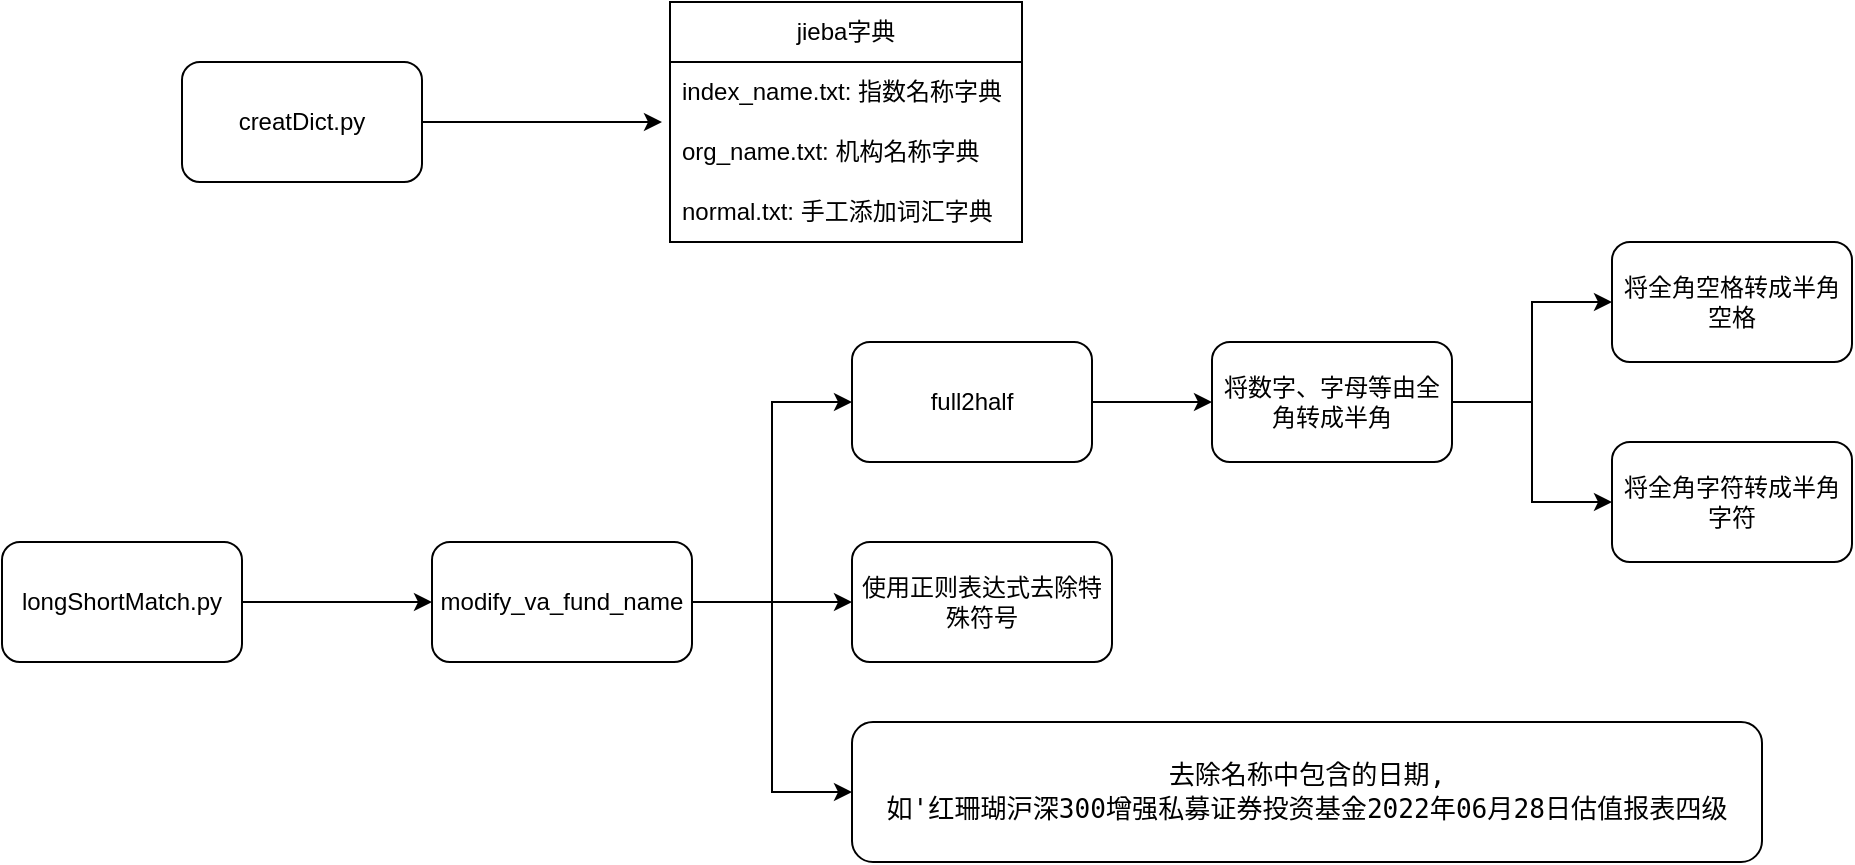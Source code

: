 <mxfile version="20.6.2" type="github">
  <diagram id="Afjl5BVPWA9B6We7718j" name="第 1 页">
    <mxGraphModel dx="1345" dy="754" grid="1" gridSize="10" guides="1" tooltips="1" connect="1" arrows="1" fold="1" page="1" pageScale="1" pageWidth="827" pageHeight="1169" math="0" shadow="0">
      <root>
        <mxCell id="0" />
        <mxCell id="1" parent="0" />
        <mxCell id="98ZFpCwD6TXsLbCPE17w-7" value="" style="edgeStyle=orthogonalEdgeStyle;rounded=0;orthogonalLoop=1;jettySize=auto;html=1;" edge="1" parent="1" source="98ZFpCwD6TXsLbCPE17w-1">
          <mxGeometry relative="1" as="geometry">
            <mxPoint x="580" y="150" as="targetPoint" />
          </mxGeometry>
        </mxCell>
        <mxCell id="98ZFpCwD6TXsLbCPE17w-1" value="creatDict.py" style="rounded=1;whiteSpace=wrap;html=1;" vertex="1" parent="1">
          <mxGeometry x="340" y="120" width="120" height="60" as="geometry" />
        </mxCell>
        <mxCell id="98ZFpCwD6TXsLbCPE17w-21" value="" style="edgeStyle=orthogonalEdgeStyle;rounded=0;orthogonalLoop=1;jettySize=auto;html=1;fontColor=#000000;" edge="1" parent="1" source="98ZFpCwD6TXsLbCPE17w-2" target="98ZFpCwD6TXsLbCPE17w-18">
          <mxGeometry relative="1" as="geometry" />
        </mxCell>
        <mxCell id="98ZFpCwD6TXsLbCPE17w-2" value="longShortMatch.py" style="rounded=1;whiteSpace=wrap;html=1;" vertex="1" parent="1">
          <mxGeometry x="250" y="360" width="120" height="60" as="geometry" />
        </mxCell>
        <mxCell id="98ZFpCwD6TXsLbCPE17w-3" value="jieba字典" style="swimlane;fontStyle=0;childLayout=stackLayout;horizontal=1;startSize=30;horizontalStack=0;resizeParent=1;resizeParentMax=0;resizeLast=0;collapsible=1;marginBottom=0;whiteSpace=wrap;html=1;" vertex="1" parent="1">
          <mxGeometry x="584" y="90" width="176" height="120" as="geometry">
            <mxRectangle x="584" y="110" width="50" height="30" as="alternateBounds" />
          </mxGeometry>
        </mxCell>
        <mxCell id="98ZFpCwD6TXsLbCPE17w-4" value="index_name.txt: 指数名称字典" style="text;strokeColor=none;fillColor=none;align=left;verticalAlign=middle;spacingLeft=4;spacingRight=4;overflow=hidden;points=[[0,0.5],[1,0.5]];portConstraint=eastwest;rotatable=0;whiteSpace=wrap;html=1;" vertex="1" parent="98ZFpCwD6TXsLbCPE17w-3">
          <mxGeometry y="30" width="176" height="30" as="geometry" />
        </mxCell>
        <mxCell id="98ZFpCwD6TXsLbCPE17w-5" value="org_name.txt: 机构名称字典" style="text;strokeColor=none;fillColor=none;align=left;verticalAlign=middle;spacingLeft=4;spacingRight=4;overflow=hidden;points=[[0,0.5],[1,0.5]];portConstraint=eastwest;rotatable=0;whiteSpace=wrap;html=1;" vertex="1" parent="98ZFpCwD6TXsLbCPE17w-3">
          <mxGeometry y="60" width="176" height="30" as="geometry" />
        </mxCell>
        <mxCell id="98ZFpCwD6TXsLbCPE17w-6" value="normal.txt: 手工添加词汇字典" style="text;strokeColor=none;fillColor=none;align=left;verticalAlign=middle;spacingLeft=4;spacingRight=4;overflow=hidden;points=[[0,0.5],[1,0.5]];portConstraint=eastwest;rotatable=0;whiteSpace=wrap;html=1;" vertex="1" parent="98ZFpCwD6TXsLbCPE17w-3">
          <mxGeometry y="90" width="176" height="30" as="geometry" />
        </mxCell>
        <mxCell id="98ZFpCwD6TXsLbCPE17w-12" value="" style="edgeStyle=orthogonalEdgeStyle;rounded=0;orthogonalLoop=1;jettySize=auto;html=1;" edge="1" parent="1" source="98ZFpCwD6TXsLbCPE17w-8" target="98ZFpCwD6TXsLbCPE17w-11">
          <mxGeometry relative="1" as="geometry" />
        </mxCell>
        <mxCell id="98ZFpCwD6TXsLbCPE17w-8" value="full2half" style="whiteSpace=wrap;html=1;rounded=1;" vertex="1" parent="1">
          <mxGeometry x="675" y="260" width="120" height="60" as="geometry" />
        </mxCell>
        <mxCell id="98ZFpCwD6TXsLbCPE17w-14" value="" style="edgeStyle=orthogonalEdgeStyle;rounded=0;orthogonalLoop=1;jettySize=auto;html=1;" edge="1" parent="1" source="98ZFpCwD6TXsLbCPE17w-11" target="98ZFpCwD6TXsLbCPE17w-13">
          <mxGeometry relative="1" as="geometry" />
        </mxCell>
        <mxCell id="98ZFpCwD6TXsLbCPE17w-17" style="edgeStyle=orthogonalEdgeStyle;rounded=0;orthogonalLoop=1;jettySize=auto;html=1;entryX=0;entryY=0.5;entryDx=0;entryDy=0;" edge="1" parent="1" source="98ZFpCwD6TXsLbCPE17w-11" target="98ZFpCwD6TXsLbCPE17w-15">
          <mxGeometry relative="1" as="geometry" />
        </mxCell>
        <mxCell id="98ZFpCwD6TXsLbCPE17w-11" value="将数字、字母等由全角转成半角" style="whiteSpace=wrap;html=1;rounded=1;" vertex="1" parent="1">
          <mxGeometry x="855" y="260" width="120" height="60" as="geometry" />
        </mxCell>
        <mxCell id="98ZFpCwD6TXsLbCPE17w-13" value="将全角空格转成半角空格" style="whiteSpace=wrap;html=1;rounded=1;" vertex="1" parent="1">
          <mxGeometry x="1055" y="210" width="120" height="60" as="geometry" />
        </mxCell>
        <mxCell id="98ZFpCwD6TXsLbCPE17w-15" value="将全角字符转成半角字符" style="whiteSpace=wrap;html=1;rounded=1;" vertex="1" parent="1">
          <mxGeometry x="1055" y="310" width="120" height="60" as="geometry" />
        </mxCell>
        <mxCell id="98ZFpCwD6TXsLbCPE17w-20" value="" style="edgeStyle=orthogonalEdgeStyle;rounded=0;orthogonalLoop=1;jettySize=auto;html=1;fontColor=#000000;exitX=1;exitY=0.5;exitDx=0;exitDy=0;entryX=0;entryY=0.5;entryDx=0;entryDy=0;" edge="1" parent="1" source="98ZFpCwD6TXsLbCPE17w-18" target="98ZFpCwD6TXsLbCPE17w-8">
          <mxGeometry relative="1" as="geometry" />
        </mxCell>
        <mxCell id="98ZFpCwD6TXsLbCPE17w-23" value="" style="edgeStyle=orthogonalEdgeStyle;rounded=0;orthogonalLoop=1;jettySize=auto;html=1;fontColor=#000000;" edge="1" parent="1" source="98ZFpCwD6TXsLbCPE17w-18" target="98ZFpCwD6TXsLbCPE17w-22">
          <mxGeometry relative="1" as="geometry" />
        </mxCell>
        <mxCell id="98ZFpCwD6TXsLbCPE17w-26" style="edgeStyle=orthogonalEdgeStyle;rounded=0;orthogonalLoop=1;jettySize=auto;html=1;entryX=0;entryY=0.5;entryDx=0;entryDy=0;fontColor=#000000;" edge="1" parent="1" source="98ZFpCwD6TXsLbCPE17w-18" target="98ZFpCwD6TXsLbCPE17w-24">
          <mxGeometry relative="1" as="geometry" />
        </mxCell>
        <mxCell id="98ZFpCwD6TXsLbCPE17w-18" value="modify_va_fund_name" style="rounded=1;whiteSpace=wrap;html=1;gradientColor=none;" vertex="1" parent="1">
          <mxGeometry x="465" y="360" width="130" height="60" as="geometry" />
        </mxCell>
        <mxCell id="98ZFpCwD6TXsLbCPE17w-22" value="使用正则表达式去除特殊符号" style="rounded=1;whiteSpace=wrap;html=1;gradientColor=none;" vertex="1" parent="1">
          <mxGeometry x="675" y="360" width="130" height="60" as="geometry" />
        </mxCell>
        <mxCell id="98ZFpCwD6TXsLbCPE17w-24" value="&lt;pre style=&quot;font-family: &amp;quot;苹方 粗体&amp;quot;; font-size: 9.8pt; line-height: 30%;&quot;&gt;&lt;span style=&quot;background-color: rgb(255, 255, 255);&quot;&gt;去除名称中包含的日期&lt;span style=&quot;font-family: &amp;quot;Fira Code Retina&amp;quot;, monospace;&quot;&gt;,&lt;/span&gt;&lt;/span&gt;&lt;/pre&gt;&lt;pre style=&quot;font-family: &amp;quot;苹方 粗体&amp;quot;; font-size: 9.8pt; line-height: 30%;&quot;&gt;&lt;span style=&quot;background-color: rgb(255, 255, 255);&quot;&gt;如&lt;span style=&quot;font-family: &amp;quot;Fira Code Retina&amp;quot;, monospace;&quot;&gt;&#39;&lt;/span&gt;红珊瑚沪深&lt;span style=&quot;font-family: &amp;quot;Fira Code Retina&amp;quot;, monospace;&quot;&gt;300&lt;/span&gt;增强私募证券投资基金&lt;span style=&quot;font-family: &amp;quot;Fira Code Retina&amp;quot;, monospace;&quot;&gt;2022&lt;/span&gt;年&lt;span style=&quot;font-family: &amp;quot;Fira Code Retina&amp;quot;, monospace;&quot;&gt;06&lt;/span&gt;月&lt;span style=&quot;font-family: &amp;quot;Fira Code Retina&amp;quot;, monospace;&quot;&gt;28&lt;/span&gt;日估值报表四级&lt;/span&gt;&lt;/pre&gt;" style="rounded=1;html=1;gradientColor=none;fontColor=#000000;whiteSpace=wrap;" vertex="1" parent="1">
          <mxGeometry x="675" y="450" width="455" height="70" as="geometry" />
        </mxCell>
      </root>
    </mxGraphModel>
  </diagram>
</mxfile>

